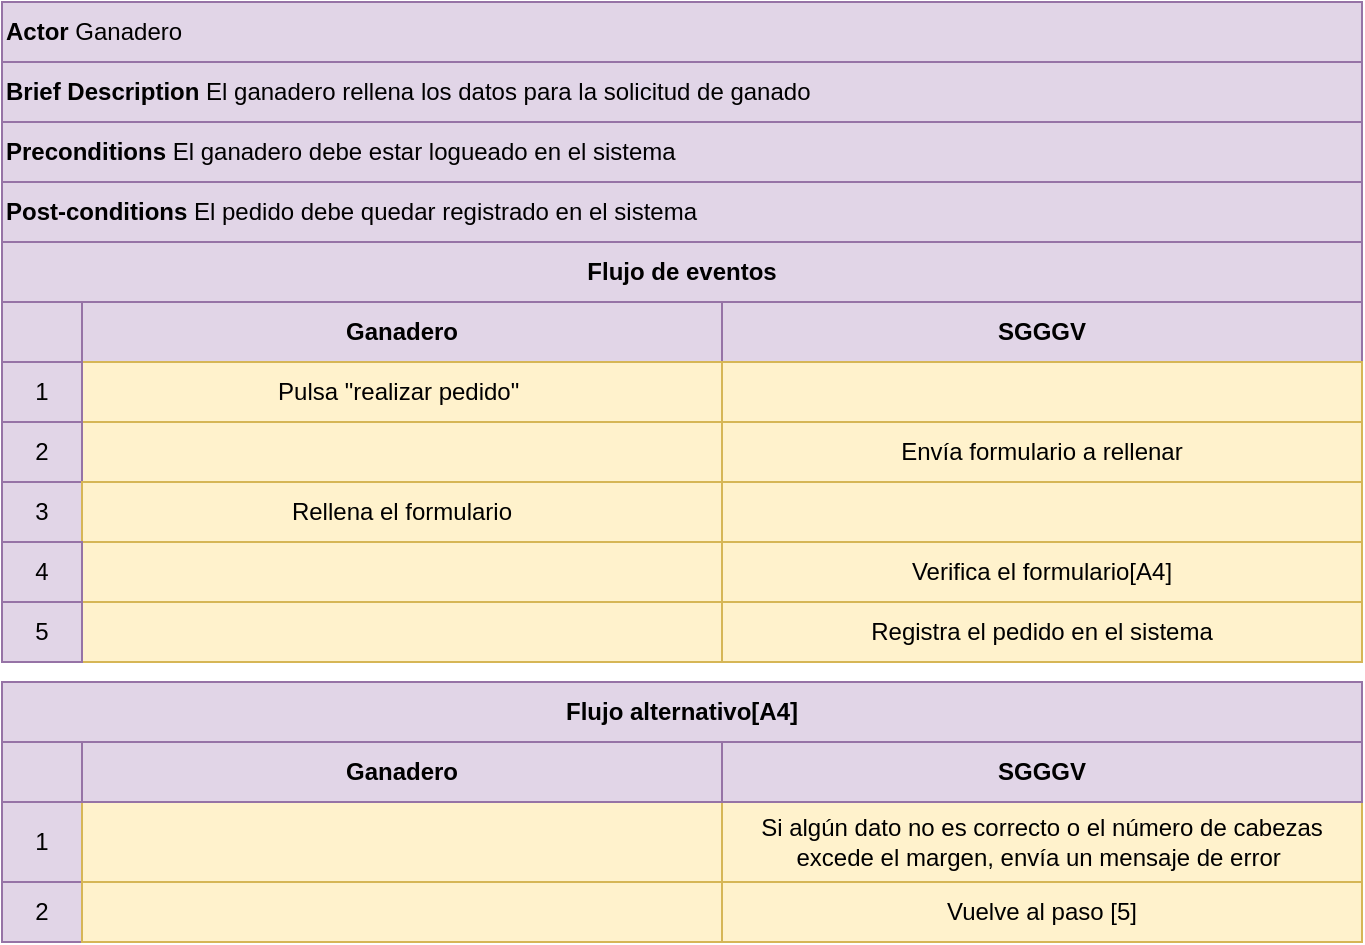 <mxfile version="13.9.9" type="device"><diagram id="XwV_0y0jsqh-eDyUSKKY" name="Página-1"><mxGraphModel dx="905" dy="672" grid="1" gridSize="10" guides="1" tooltips="1" connect="1" arrows="1" fold="1" page="1" pageScale="1" pageWidth="827" pageHeight="1169" math="0" shadow="0"><root><mxCell id="0"/><mxCell id="1" parent="0"/><mxCell id="MJo_yslBfKhVrQn9dT64-1" value="&lt;b&gt;Actor &lt;/b&gt;Ganadero" style="rounded=0;whiteSpace=wrap;html=1;align=left;fillColor=#e1d5e7;strokeColor=#9673a6;" vertex="1" parent="1"><mxGeometry x="80" y="100" width="680" height="30" as="geometry"/></mxCell><mxCell id="MJo_yslBfKhVrQn9dT64-2" value="&lt;b&gt;Brief Description &lt;/b&gt;El ganadero rellena los datos para la solicitud de ganado" style="rounded=0;whiteSpace=wrap;html=1;align=left;fillColor=#e1d5e7;strokeColor=#9673a6;" vertex="1" parent="1"><mxGeometry x="80" y="130" width="680" height="30" as="geometry"/></mxCell><mxCell id="MJo_yslBfKhVrQn9dT64-3" value="&lt;b&gt;Preconditions &lt;/b&gt;El ganadero debe estar logueado en el sistema" style="rounded=0;whiteSpace=wrap;html=1;align=left;fillColor=#e1d5e7;strokeColor=#9673a6;" vertex="1" parent="1"><mxGeometry x="80" y="160" width="680" height="30" as="geometry"/></mxCell><mxCell id="MJo_yslBfKhVrQn9dT64-4" value="&lt;b&gt;Post-conditions &lt;/b&gt;El pedido debe quedar registrado en el sistema" style="rounded=0;whiteSpace=wrap;html=1;align=left;fillColor=#e1d5e7;strokeColor=#9673a6;" vertex="1" parent="1"><mxGeometry x="80" y="190" width="680" height="30" as="geometry"/></mxCell><mxCell id="MJo_yslBfKhVrQn9dT64-5" value="&lt;b&gt;Flujo de eventos&lt;/b&gt;" style="rounded=0;whiteSpace=wrap;html=1;fillColor=#e1d5e7;strokeColor=#9673a6;" vertex="1" parent="1"><mxGeometry x="80" y="220" width="680" height="30" as="geometry"/></mxCell><mxCell id="MJo_yslBfKhVrQn9dT64-6" value="" style="rounded=0;whiteSpace=wrap;html=1;fillColor=#e1d5e7;strokeColor=#9673a6;" vertex="1" parent="1"><mxGeometry x="80" y="250" width="40" height="30" as="geometry"/></mxCell><mxCell id="MJo_yslBfKhVrQn9dT64-7" value="&lt;b&gt;Ganadero&lt;/b&gt;" style="rounded=0;whiteSpace=wrap;html=1;fillColor=#e1d5e7;strokeColor=#9673a6;" vertex="1" parent="1"><mxGeometry x="120" y="250" width="320" height="30" as="geometry"/></mxCell><mxCell id="MJo_yslBfKhVrQn9dT64-8" value="&lt;b&gt;SGGGV&lt;/b&gt;" style="rounded=0;whiteSpace=wrap;html=1;fillColor=#e1d5e7;strokeColor=#9673a6;" vertex="1" parent="1"><mxGeometry x="440" y="250" width="320" height="30" as="geometry"/></mxCell><mxCell id="MJo_yslBfKhVrQn9dT64-9" value="Pulsa &quot;realizar pedido&quot;&amp;nbsp;" style="rounded=0;whiteSpace=wrap;html=1;fillColor=#fff2cc;strokeColor=#d6b656;" vertex="1" parent="1"><mxGeometry x="120" y="280" width="320" height="30" as="geometry"/></mxCell><mxCell id="MJo_yslBfKhVrQn9dT64-10" value="" style="rounded=0;whiteSpace=wrap;html=1;fillColor=#fff2cc;strokeColor=#d6b656;" vertex="1" parent="1"><mxGeometry x="440" y="280" width="320" height="30" as="geometry"/></mxCell><mxCell id="MJo_yslBfKhVrQn9dT64-11" value="1" style="rounded=0;whiteSpace=wrap;html=1;fillColor=#e1d5e7;strokeColor=#9673a6;" vertex="1" parent="1"><mxGeometry x="80" y="280" width="40" height="30" as="geometry"/></mxCell><mxCell id="MJo_yslBfKhVrQn9dT64-12" value="" style="rounded=0;whiteSpace=wrap;html=1;fillColor=#fff2cc;strokeColor=#d6b656;" vertex="1" parent="1"><mxGeometry x="120" y="310" width="320" height="30" as="geometry"/></mxCell><mxCell id="MJo_yslBfKhVrQn9dT64-13" value="Envía formulario a rellenar" style="rounded=0;whiteSpace=wrap;html=1;fillColor=#fff2cc;strokeColor=#d6b656;" vertex="1" parent="1"><mxGeometry x="440" y="310" width="320" height="30" as="geometry"/></mxCell><mxCell id="MJo_yslBfKhVrQn9dT64-14" value="2" style="rounded=0;whiteSpace=wrap;html=1;fillColor=#e1d5e7;strokeColor=#9673a6;" vertex="1" parent="1"><mxGeometry x="80" y="310" width="40" height="30" as="geometry"/></mxCell><mxCell id="MJo_yslBfKhVrQn9dT64-15" value="3" style="rounded=0;whiteSpace=wrap;html=1;fillColor=#e1d5e7;strokeColor=#9673a6;" vertex="1" parent="1"><mxGeometry x="80" y="340" width="40" height="30" as="geometry"/></mxCell><mxCell id="MJo_yslBfKhVrQn9dT64-16" value="Rellena el formulario" style="rounded=0;whiteSpace=wrap;html=1;fillColor=#fff2cc;strokeColor=#d6b656;" vertex="1" parent="1"><mxGeometry x="120" y="340" width="320" height="30" as="geometry"/></mxCell><mxCell id="MJo_yslBfKhVrQn9dT64-17" value="" style="rounded=0;whiteSpace=wrap;html=1;fillColor=#fff2cc;strokeColor=#d6b656;" vertex="1" parent="1"><mxGeometry x="440" y="340" width="320" height="30" as="geometry"/></mxCell><mxCell id="MJo_yslBfKhVrQn9dT64-18" value="Verifica el formulario[A4]" style="rounded=0;whiteSpace=wrap;html=1;fillColor=#fff2cc;strokeColor=#d6b656;" vertex="1" parent="1"><mxGeometry x="440" y="370" width="320" height="30" as="geometry"/></mxCell><mxCell id="MJo_yslBfKhVrQn9dT64-19" value="" style="rounded=0;whiteSpace=wrap;html=1;fillColor=#fff2cc;strokeColor=#d6b656;" vertex="1" parent="1"><mxGeometry x="120" y="370" width="320" height="30" as="geometry"/></mxCell><mxCell id="MJo_yslBfKhVrQn9dT64-20" value="4" style="rounded=0;whiteSpace=wrap;html=1;fillColor=#e1d5e7;strokeColor=#9673a6;" vertex="1" parent="1"><mxGeometry x="80" y="370" width="40" height="30" as="geometry"/></mxCell><mxCell id="MJo_yslBfKhVrQn9dT64-21" value="Registra el pedido en el sistema&lt;span style=&quot;color: rgba(0 , 0 , 0 , 0) ; font-family: monospace ; font-size: 0px&quot;&gt;%3CmxGraphModel%3E%3Croot%3E%3CmxCell%20id%3D%220%22%2F%3E%3CmxCell%20id%3D%221%22%20parent%3D%220%22%2F%3E%3CmxCell%20id%3D%222%22%20value%3D%22Verifica%20el%20formulario%5BA4%5D%22%20style%3D%22rounded%3D0%3BwhiteSpace%3Dwrap%3Bhtml%3D1%3B%22%20vertex%3D%221%22%20parent%3D%221%22%3E%3CmxGeometry%20x%3D%22440%22%20y%3D%22370%22%20width%3D%22320%22%20height%3D%2230%22%20as%3D%22geometry%22%2F%3E%3C%2FmxCell%3E%3C%2Froot%3E%3C%2FmxGraphModel%3E&lt;/span&gt;" style="rounded=0;whiteSpace=wrap;html=1;fillColor=#fff2cc;strokeColor=#d6b656;" vertex="1" parent="1"><mxGeometry x="440" y="400" width="320" height="30" as="geometry"/></mxCell><mxCell id="MJo_yslBfKhVrQn9dT64-22" value="" style="rounded=0;whiteSpace=wrap;html=1;fillColor=#fff2cc;strokeColor=#d6b656;" vertex="1" parent="1"><mxGeometry x="120" y="400" width="320" height="30" as="geometry"/></mxCell><mxCell id="MJo_yslBfKhVrQn9dT64-23" value="5" style="rounded=0;whiteSpace=wrap;html=1;fillColor=#e1d5e7;strokeColor=#9673a6;" vertex="1" parent="1"><mxGeometry x="80" y="400" width="40" height="30" as="geometry"/></mxCell><mxCell id="MJo_yslBfKhVrQn9dT64-24" value="&lt;b&gt;Flujo alternativo[A4]&lt;/b&gt;" style="rounded=0;whiteSpace=wrap;html=1;fillColor=#e1d5e7;strokeColor=#9673a6;" vertex="1" parent="1"><mxGeometry x="80" y="440" width="680" height="30" as="geometry"/></mxCell><mxCell id="MJo_yslBfKhVrQn9dT64-25" value="" style="rounded=0;whiteSpace=wrap;html=1;fillColor=#e1d5e7;strokeColor=#9673a6;" vertex="1" parent="1"><mxGeometry x="80" y="470" width="40" height="30" as="geometry"/></mxCell><mxCell id="MJo_yslBfKhVrQn9dT64-26" value="1" style="rounded=0;whiteSpace=wrap;html=1;fillColor=#e1d5e7;strokeColor=#9673a6;" vertex="1" parent="1"><mxGeometry x="80" y="500" width="40" height="40" as="geometry"/></mxCell><mxCell id="MJo_yslBfKhVrQn9dT64-27" value="2" style="rounded=0;whiteSpace=wrap;html=1;fillColor=#e1d5e7;strokeColor=#9673a6;" vertex="1" parent="1"><mxGeometry x="80" y="540" width="40" height="30" as="geometry"/></mxCell><mxCell id="MJo_yslBfKhVrQn9dT64-31" value="" style="rounded=0;whiteSpace=wrap;html=1;fillColor=#fff2cc;strokeColor=#d6b656;" vertex="1" parent="1"><mxGeometry x="120" y="500" width="320" height="40" as="geometry"/></mxCell><mxCell id="MJo_yslBfKhVrQn9dT64-32" value="Si algún dato no es correcto o el número de cabezas excede el margen, envía un mensaje de error&amp;nbsp;" style="rounded=0;whiteSpace=wrap;html=1;fillColor=#fff2cc;strokeColor=#d6b656;" vertex="1" parent="1"><mxGeometry x="440" y="500" width="320" height="40" as="geometry"/></mxCell><mxCell id="MJo_yslBfKhVrQn9dT64-33" value="&lt;b&gt;Ganadero&lt;/b&gt;" style="rounded=0;whiteSpace=wrap;html=1;fillColor=#e1d5e7;strokeColor=#9673a6;" vertex="1" parent="1"><mxGeometry x="120" y="470" width="320" height="30" as="geometry"/></mxCell><mxCell id="MJo_yslBfKhVrQn9dT64-34" value="&lt;b&gt;SGGGV&lt;/b&gt;" style="rounded=0;whiteSpace=wrap;html=1;fillColor=#e1d5e7;strokeColor=#9673a6;" vertex="1" parent="1"><mxGeometry x="440" y="470" width="320" height="30" as="geometry"/></mxCell><mxCell id="MJo_yslBfKhVrQn9dT64-36" value="" style="rounded=0;whiteSpace=wrap;html=1;fillColor=#fff2cc;strokeColor=#d6b656;" vertex="1" parent="1"><mxGeometry x="120" y="540" width="320" height="30" as="geometry"/></mxCell><mxCell id="MJo_yslBfKhVrQn9dT64-37" value="Vuelve al paso [5]" style="rounded=0;whiteSpace=wrap;html=1;fillColor=#fff2cc;strokeColor=#d6b656;" vertex="1" parent="1"><mxGeometry x="440" y="540" width="320" height="30" as="geometry"/></mxCell></root></mxGraphModel></diagram></mxfile>